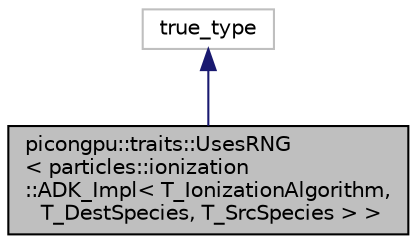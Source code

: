 digraph "picongpu::traits::UsesRNG&lt; particles::ionization::ADK_Impl&lt; T_IonizationAlgorithm, T_DestSpecies, T_SrcSpecies &gt; &gt;"
{
 // LATEX_PDF_SIZE
  edge [fontname="Helvetica",fontsize="10",labelfontname="Helvetica",labelfontsize="10"];
  node [fontname="Helvetica",fontsize="10",shape=record];
  Node1 [label="picongpu::traits::UsesRNG\l\< particles::ionization\l::ADK_Impl\< T_IonizationAlgorithm,\l T_DestSpecies, T_SrcSpecies \> \>",height=0.2,width=0.4,color="black", fillcolor="grey75", style="filled", fontcolor="black",tooltip="specialization of the UsesRNG trait --> ionization module uses random number generation"];
  Node2 -> Node1 [dir="back",color="midnightblue",fontsize="10",style="solid",fontname="Helvetica"];
  Node2 [label="true_type",height=0.2,width=0.4,color="grey75", fillcolor="white", style="filled",tooltip=" "];
}
